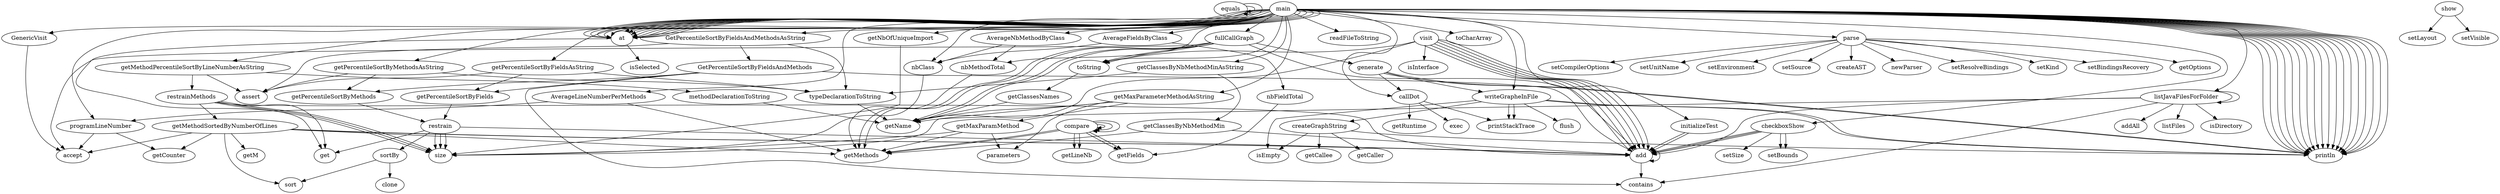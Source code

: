 digraph{
equals -> equals
equals -> equals
createGraphString -> isEmpty
createGraphString -> println
createGraphString -> getCaller
createGraphString -> getCallee
writeGrapheInFile -> createGraphString
writeGrapheInFile -> isEmpty
writeGrapheInFile -> println
writeGrapheInFile -> printStackTrace
writeGrapheInFile -> printStackTrace
writeGrapheInFile -> println
writeGrapheInFile -> flush
initializeTest -> add
initializeTest -> add
callDot -> getRuntime
callDot -> exec
callDot -> printStackTrace
generate -> println
generate -> writeGrapheInFile
generate -> println
generate -> callDot
main -> println
main -> println
main -> initializeTest
main -> println
main -> writeGrapheInFile
main -> println
main -> callDot
add -> contains
add -> add
compare -> compare
compare -> getLineNb
compare -> getLineNb
visit -> isInterface
visit -> add
visit -> add
visit -> add
visit -> toString
visit -> getName
nbClass -> size
getClassesNames -> getName
programLineNumber -> accept
programLineNumber -> getCounter
nbMethodTotal -> getMethods
getNbOfUniqueImport -> size
AverageNbMethodByClass -> nbMethodTotal
AverageNbMethodByClass -> nbClass
AverageLineNumberPerMethods -> getMethods
AverageLineNumberPerMethods -> programLineNumber
AverageFieldsByClass -> nbFieldTotal
AverageFieldsByClass -> nbClass
nbFieldTotal -> getFields
getPercentileSortByMethodsAsString -> assert
getPercentileSortByMethodsAsString -> typeDeclarationToString
getPercentileSortByMethodsAsString -> getPercentileSortByMethods
getPercentileSortByFieldsAsString -> assert
getPercentileSortByFieldsAsString -> typeDeclarationToString
getPercentileSortByFieldsAsString -> getPercentileSortByFields
getPercentileSortByMethods -> restrain
getPercentileSortByFields -> restrain
restrain -> sortBy
restrain -> size
restrain -> size
restrain -> size
restrain -> add
restrain -> get
sortBy -> clone
sortBy -> sort
typeDeclarationToString -> getName
GetPercentileSortByFieldsAndMethodsAsString -> assert
GetPercentileSortByFieldsAndMethodsAsString -> typeDeclarationToString
GetPercentileSortByFieldsAndMethodsAsString -> GetPercentileSortByFieldsAndMethods
GetPercentileSortByFieldsAndMethods -> getPercentileSortByMethods
GetPercentileSortByFieldsAndMethods -> getPercentileSortByFields
GetPercentileSortByFieldsAndMethods -> contains
GetPercentileSortByFieldsAndMethods -> add
getClassesByNbMethodMinAsString -> typeDeclarationToString
getClassesByNbMethodMinAsString -> getClassesByNbMethodMin
getClassesByNbMethodMin -> getMethods
getClassesByNbMethodMin -> add
getMethodPercentileSortByLineNumberAsString -> assert
getMethodPercentileSortByLineNumberAsString -> methodDeclarationToString
getMethodPercentileSortByLineNumberAsString -> restrainMethods
restrainMethods -> getMethodSortedByNumberOfLines
restrainMethods -> size
restrainMethods -> size
restrainMethods -> size
restrainMethods -> add
restrainMethods -> get
getMethodSortedByNumberOfLines -> getMethods
getMethodSortedByNumberOfLines -> accept
getMethodSortedByNumberOfLines -> add
getMethodSortedByNumberOfLines -> getCounter
getMethodSortedByNumberOfLines -> sort
getMethodSortedByNumberOfLines -> add
getMethodSortedByNumberOfLines -> getM
methodDeclarationToString -> getName
getMaxParameterMethodAsString -> getMaxParamMethod
getMaxParameterMethodAsString -> size
getMaxParameterMethodAsString -> parameters
getMaxParameterMethodAsString -> getName
getMaxParamMethod -> getMethods
getMaxParamMethod -> size
getMaxParamMethod -> parameters
fullCallGraph -> getMethods
fullCallGraph -> accept
fullCallGraph -> getMethods
fullCallGraph -> toString
fullCallGraph -> getName
fullCallGraph -> toString
fullCallGraph -> getName
fullCallGraph -> add
fullCallGraph -> generate
toString -> getClassesNames
checkboxShow -> setBounds
checkboxShow -> add
checkboxShow -> setBounds
checkboxShow -> add
checkboxShow -> add
checkboxShow -> setSize
show -> setLayout
show -> setVisible
at -> isSelected
at -> get
visit -> add
visit -> add
main -> listJavaFilesForFolder
main -> checkboxShow
main -> readFileToString
main -> parse
main -> toCharArray
main -> GenericVisit
main -> at
main -> println
main -> toString
main -> at
main -> println
main -> nbClass
main -> at
main -> println
main -> nbMethodTotal
main -> at
main -> println
main -> AverageNbMethodByClass
main -> at
main -> println
main -> AverageFieldsByClass
main -> at
main -> println
main -> getNbOfUniqueImport
main -> at
main -> println
main -> getPercentileSortByFieldsAsString
main -> at
main -> println
main -> getPercentileSortByMethodsAsString
main -> at
main -> println
main -> GetPercentileSortByFieldsAndMethodsAsString
main -> at
main -> println
main -> getClassesByNbMethodMinAsString
main -> at
main -> println
main -> getMaxParameterMethodAsString
main -> at
main -> println
main -> programLineNumber
main -> at
main -> println
main -> AverageLineNumberPerMethods
main -> at
main -> println
main -> getMethodPercentileSortByLineNumberAsString
main -> fullCallGraph
listJavaFilesForFolder -> listFiles
listJavaFilesForFolder -> isDirectory
listJavaFilesForFolder -> addAll
listJavaFilesForFolder -> listJavaFilesForFolder
listJavaFilesForFolder -> contains
listJavaFilesForFolder -> getName
listJavaFilesForFolder -> add
parse -> newParser
parse -> setResolveBindings
parse -> setKind
parse -> setBindingsRecovery
parse -> getOptions
parse -> setCompilerOptions
parse -> setUnitName
parse -> setEnvironment
parse -> setSource
parse -> createAST
GenericVisit -> accept
compare -> compare
compare -> getMethods
compare -> getMethods
compare -> compare
compare -> getFields
compare -> getFields
visit -> add

 }
